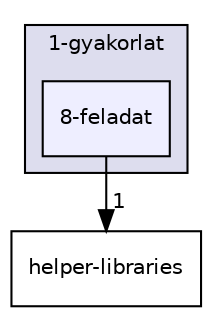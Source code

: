 digraph "1-gyakorlat/8-feladat" {
  compound=true
  node [ fontsize="10", fontname="Helvetica"];
  edge [ labelfontsize="10", labelfontname="Helvetica"];
  subgraph clusterdir_c0c31e35fdd7e7a0526e943100458dd1 {
    graph [ bgcolor="#ddddee", pencolor="black", label="1-gyakorlat" fontname="Helvetica", fontsize="10", URL="dir_c0c31e35fdd7e7a0526e943100458dd1.html"]
  dir_9c3d79fd0dc1512dd6f0c27bdca0ad82 [shape=box, label="8-feladat", style="filled", fillcolor="#eeeeff", pencolor="black", URL="dir_9c3d79fd0dc1512dd6f0c27bdca0ad82.html"];
  }
  dir_1c682552315ab0837e088364558ee24c [shape=box label="helper-libraries" URL="dir_1c682552315ab0837e088364558ee24c.html"];
  dir_9c3d79fd0dc1512dd6f0c27bdca0ad82->dir_1c682552315ab0837e088364558ee24c [headlabel="1", labeldistance=1.5 headhref="dir_000012_000019.html"];
}
